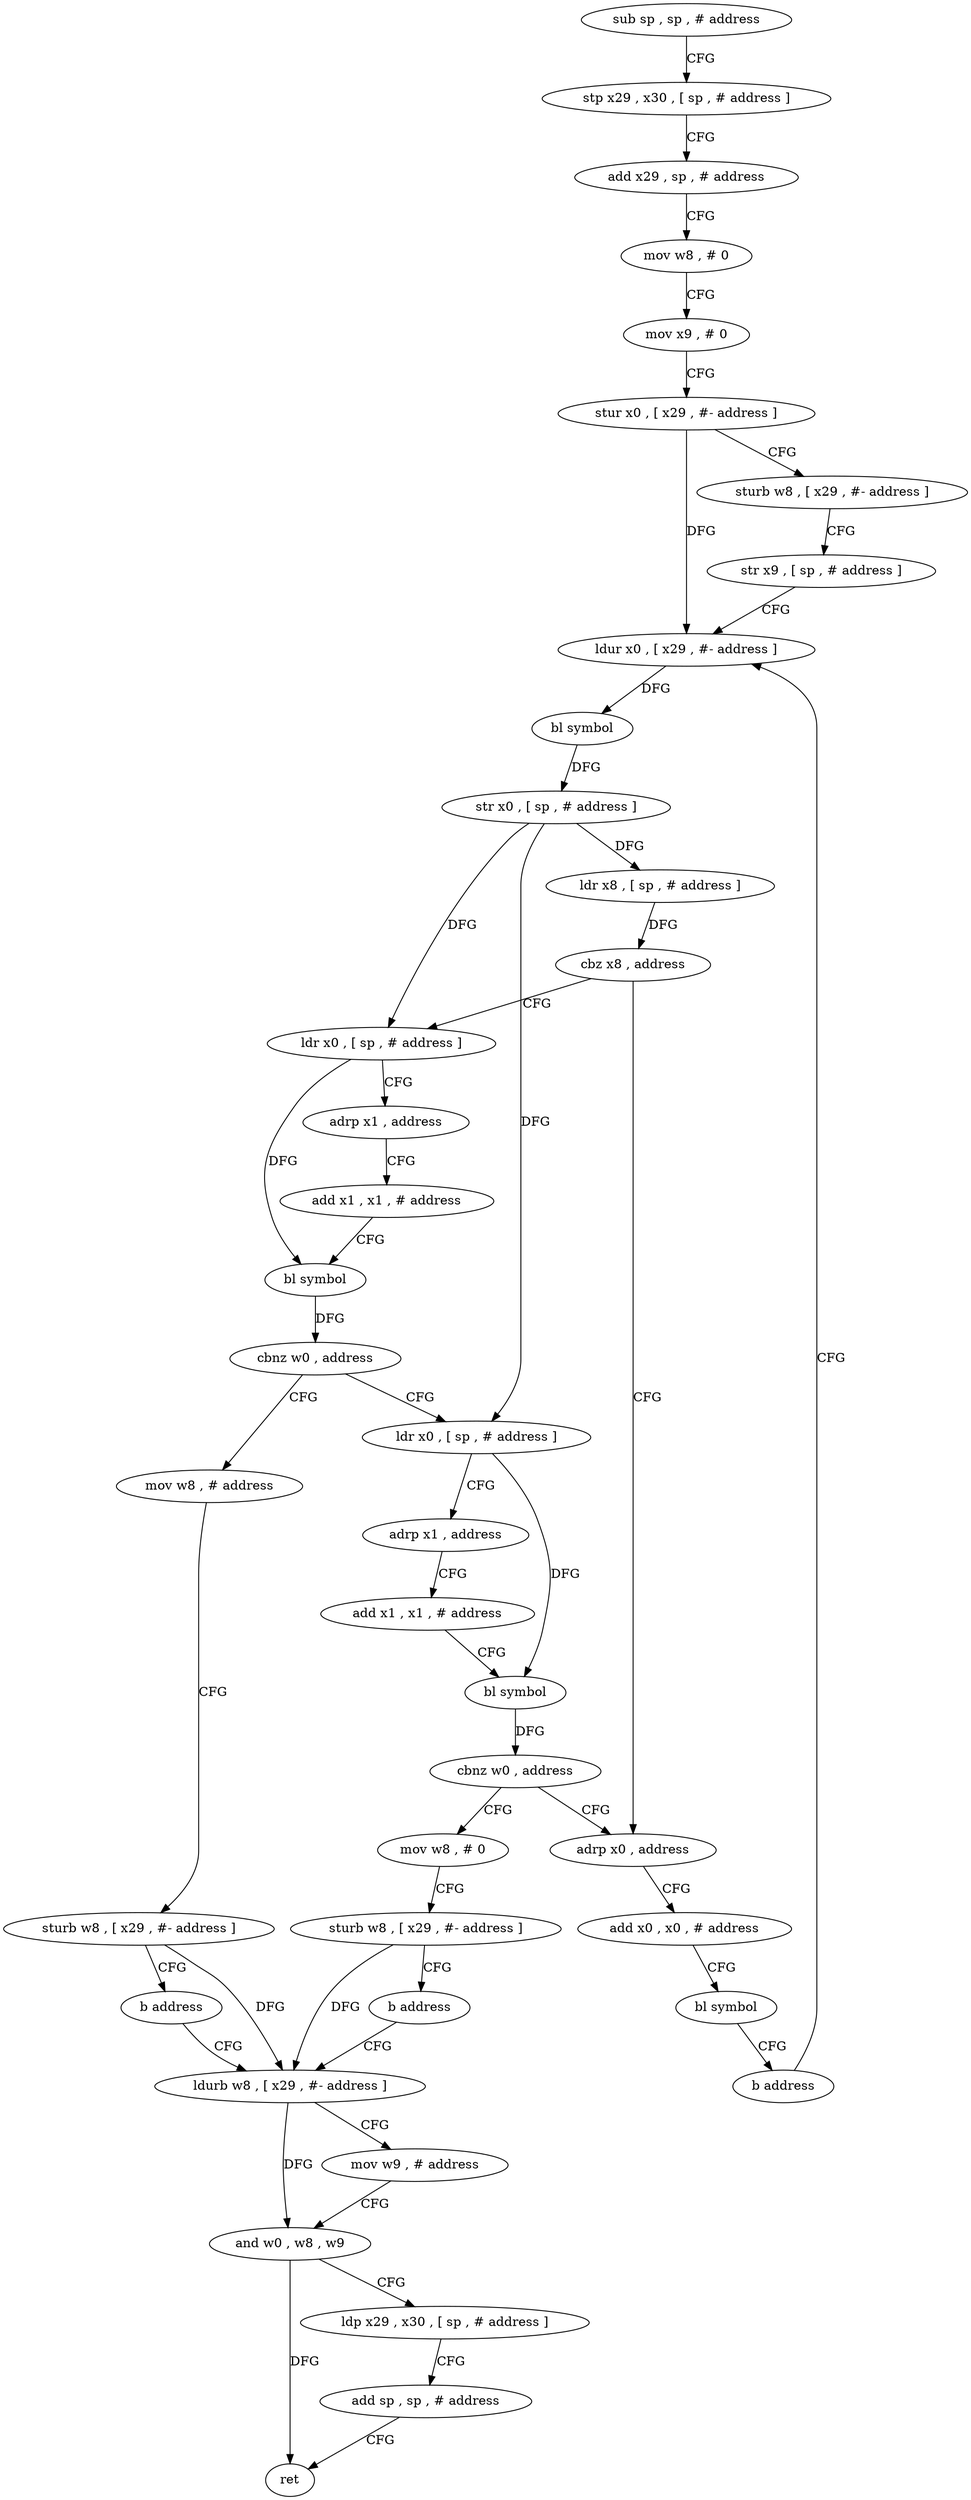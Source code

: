digraph "func" {
"4216032" [label = "sub sp , sp , # address" ]
"4216036" [label = "stp x29 , x30 , [ sp , # address ]" ]
"4216040" [label = "add x29 , sp , # address" ]
"4216044" [label = "mov w8 , # 0" ]
"4216048" [label = "mov x9 , # 0" ]
"4216052" [label = "stur x0 , [ x29 , #- address ]" ]
"4216056" [label = "sturb w8 , [ x29 , #- address ]" ]
"4216060" [label = "str x9 , [ sp , # address ]" ]
"4216064" [label = "ldur x0 , [ x29 , #- address ]" ]
"4216148" [label = "adrp x0 , address" ]
"4216152" [label = "add x0 , x0 , # address" ]
"4216156" [label = "bl symbol" ]
"4216160" [label = "b address" ]
"4216084" [label = "ldr x0 , [ sp , # address ]" ]
"4216088" [label = "adrp x1 , address" ]
"4216092" [label = "add x1 , x1 , # address" ]
"4216096" [label = "bl symbol" ]
"4216100" [label = "cbnz w0 , address" ]
"4216116" [label = "ldr x0 , [ sp , # address ]" ]
"4216104" [label = "mov w8 , # address" ]
"4216068" [label = "bl symbol" ]
"4216072" [label = "str x0 , [ sp , # address ]" ]
"4216076" [label = "ldr x8 , [ sp , # address ]" ]
"4216080" [label = "cbz x8 , address" ]
"4216120" [label = "adrp x1 , address" ]
"4216124" [label = "add x1 , x1 , # address" ]
"4216128" [label = "bl symbol" ]
"4216132" [label = "cbnz w0 , address" ]
"4216136" [label = "mov w8 , # 0" ]
"4216108" [label = "sturb w8 , [ x29 , #- address ]" ]
"4216112" [label = "b address" ]
"4216164" [label = "ldurb w8 , [ x29 , #- address ]" ]
"4216140" [label = "sturb w8 , [ x29 , #- address ]" ]
"4216144" [label = "b address" ]
"4216168" [label = "mov w9 , # address" ]
"4216172" [label = "and w0 , w8 , w9" ]
"4216176" [label = "ldp x29 , x30 , [ sp , # address ]" ]
"4216180" [label = "add sp , sp , # address" ]
"4216184" [label = "ret" ]
"4216032" -> "4216036" [ label = "CFG" ]
"4216036" -> "4216040" [ label = "CFG" ]
"4216040" -> "4216044" [ label = "CFG" ]
"4216044" -> "4216048" [ label = "CFG" ]
"4216048" -> "4216052" [ label = "CFG" ]
"4216052" -> "4216056" [ label = "CFG" ]
"4216052" -> "4216064" [ label = "DFG" ]
"4216056" -> "4216060" [ label = "CFG" ]
"4216060" -> "4216064" [ label = "CFG" ]
"4216064" -> "4216068" [ label = "DFG" ]
"4216148" -> "4216152" [ label = "CFG" ]
"4216152" -> "4216156" [ label = "CFG" ]
"4216156" -> "4216160" [ label = "CFG" ]
"4216160" -> "4216064" [ label = "CFG" ]
"4216084" -> "4216088" [ label = "CFG" ]
"4216084" -> "4216096" [ label = "DFG" ]
"4216088" -> "4216092" [ label = "CFG" ]
"4216092" -> "4216096" [ label = "CFG" ]
"4216096" -> "4216100" [ label = "DFG" ]
"4216100" -> "4216116" [ label = "CFG" ]
"4216100" -> "4216104" [ label = "CFG" ]
"4216116" -> "4216120" [ label = "CFG" ]
"4216116" -> "4216128" [ label = "DFG" ]
"4216104" -> "4216108" [ label = "CFG" ]
"4216068" -> "4216072" [ label = "DFG" ]
"4216072" -> "4216076" [ label = "DFG" ]
"4216072" -> "4216084" [ label = "DFG" ]
"4216072" -> "4216116" [ label = "DFG" ]
"4216076" -> "4216080" [ label = "DFG" ]
"4216080" -> "4216148" [ label = "CFG" ]
"4216080" -> "4216084" [ label = "CFG" ]
"4216120" -> "4216124" [ label = "CFG" ]
"4216124" -> "4216128" [ label = "CFG" ]
"4216128" -> "4216132" [ label = "DFG" ]
"4216132" -> "4216148" [ label = "CFG" ]
"4216132" -> "4216136" [ label = "CFG" ]
"4216136" -> "4216140" [ label = "CFG" ]
"4216108" -> "4216112" [ label = "CFG" ]
"4216108" -> "4216164" [ label = "DFG" ]
"4216112" -> "4216164" [ label = "CFG" ]
"4216164" -> "4216168" [ label = "CFG" ]
"4216164" -> "4216172" [ label = "DFG" ]
"4216140" -> "4216144" [ label = "CFG" ]
"4216140" -> "4216164" [ label = "DFG" ]
"4216144" -> "4216164" [ label = "CFG" ]
"4216168" -> "4216172" [ label = "CFG" ]
"4216172" -> "4216176" [ label = "CFG" ]
"4216172" -> "4216184" [ label = "DFG" ]
"4216176" -> "4216180" [ label = "CFG" ]
"4216180" -> "4216184" [ label = "CFG" ]
}
